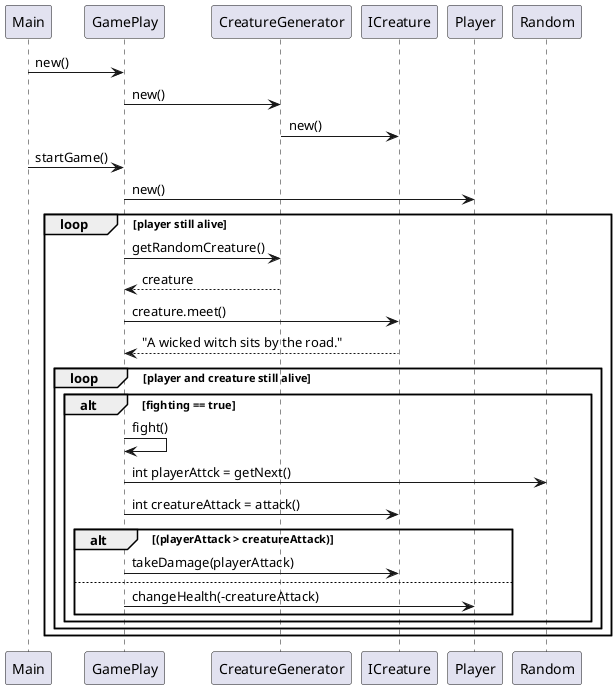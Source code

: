 @startuml
'https://plantuml.com/sequence-diagram



Main -> GamePlay:new()
GamePlay -> CreatureGenerator: new()
CreatureGenerator-> ICreature: new()

Main -> GamePlay:startGame()

GamePlay -> Player: new()

loop player still alive

GamePlay -> CreatureGenerator: getRandomCreature()
CreatureGenerator--> GamePlay: creature
GamePlay -> ICreature: creature.meet()
ICreature -->GamePlay: "A wicked witch sits by the road."

    loop player and creature still alive

        alt fighting == true
        GamePlay -> GamePlay: fight()
        GamePlay -> Random: int playerAttck = getNext()
        GamePlay -> ICreature: int creatureAttack = attack()
            alt (playerAttack > creatureAttack)
            GamePlay -> ICreature: takeDamage(playerAttack)
            else
            GamePlay -> Player: changeHealth(-creatureAttack)
            end

        end
        ' end fight coice

    end
' end fight loop

end
' end meet creature loop


@enduml
